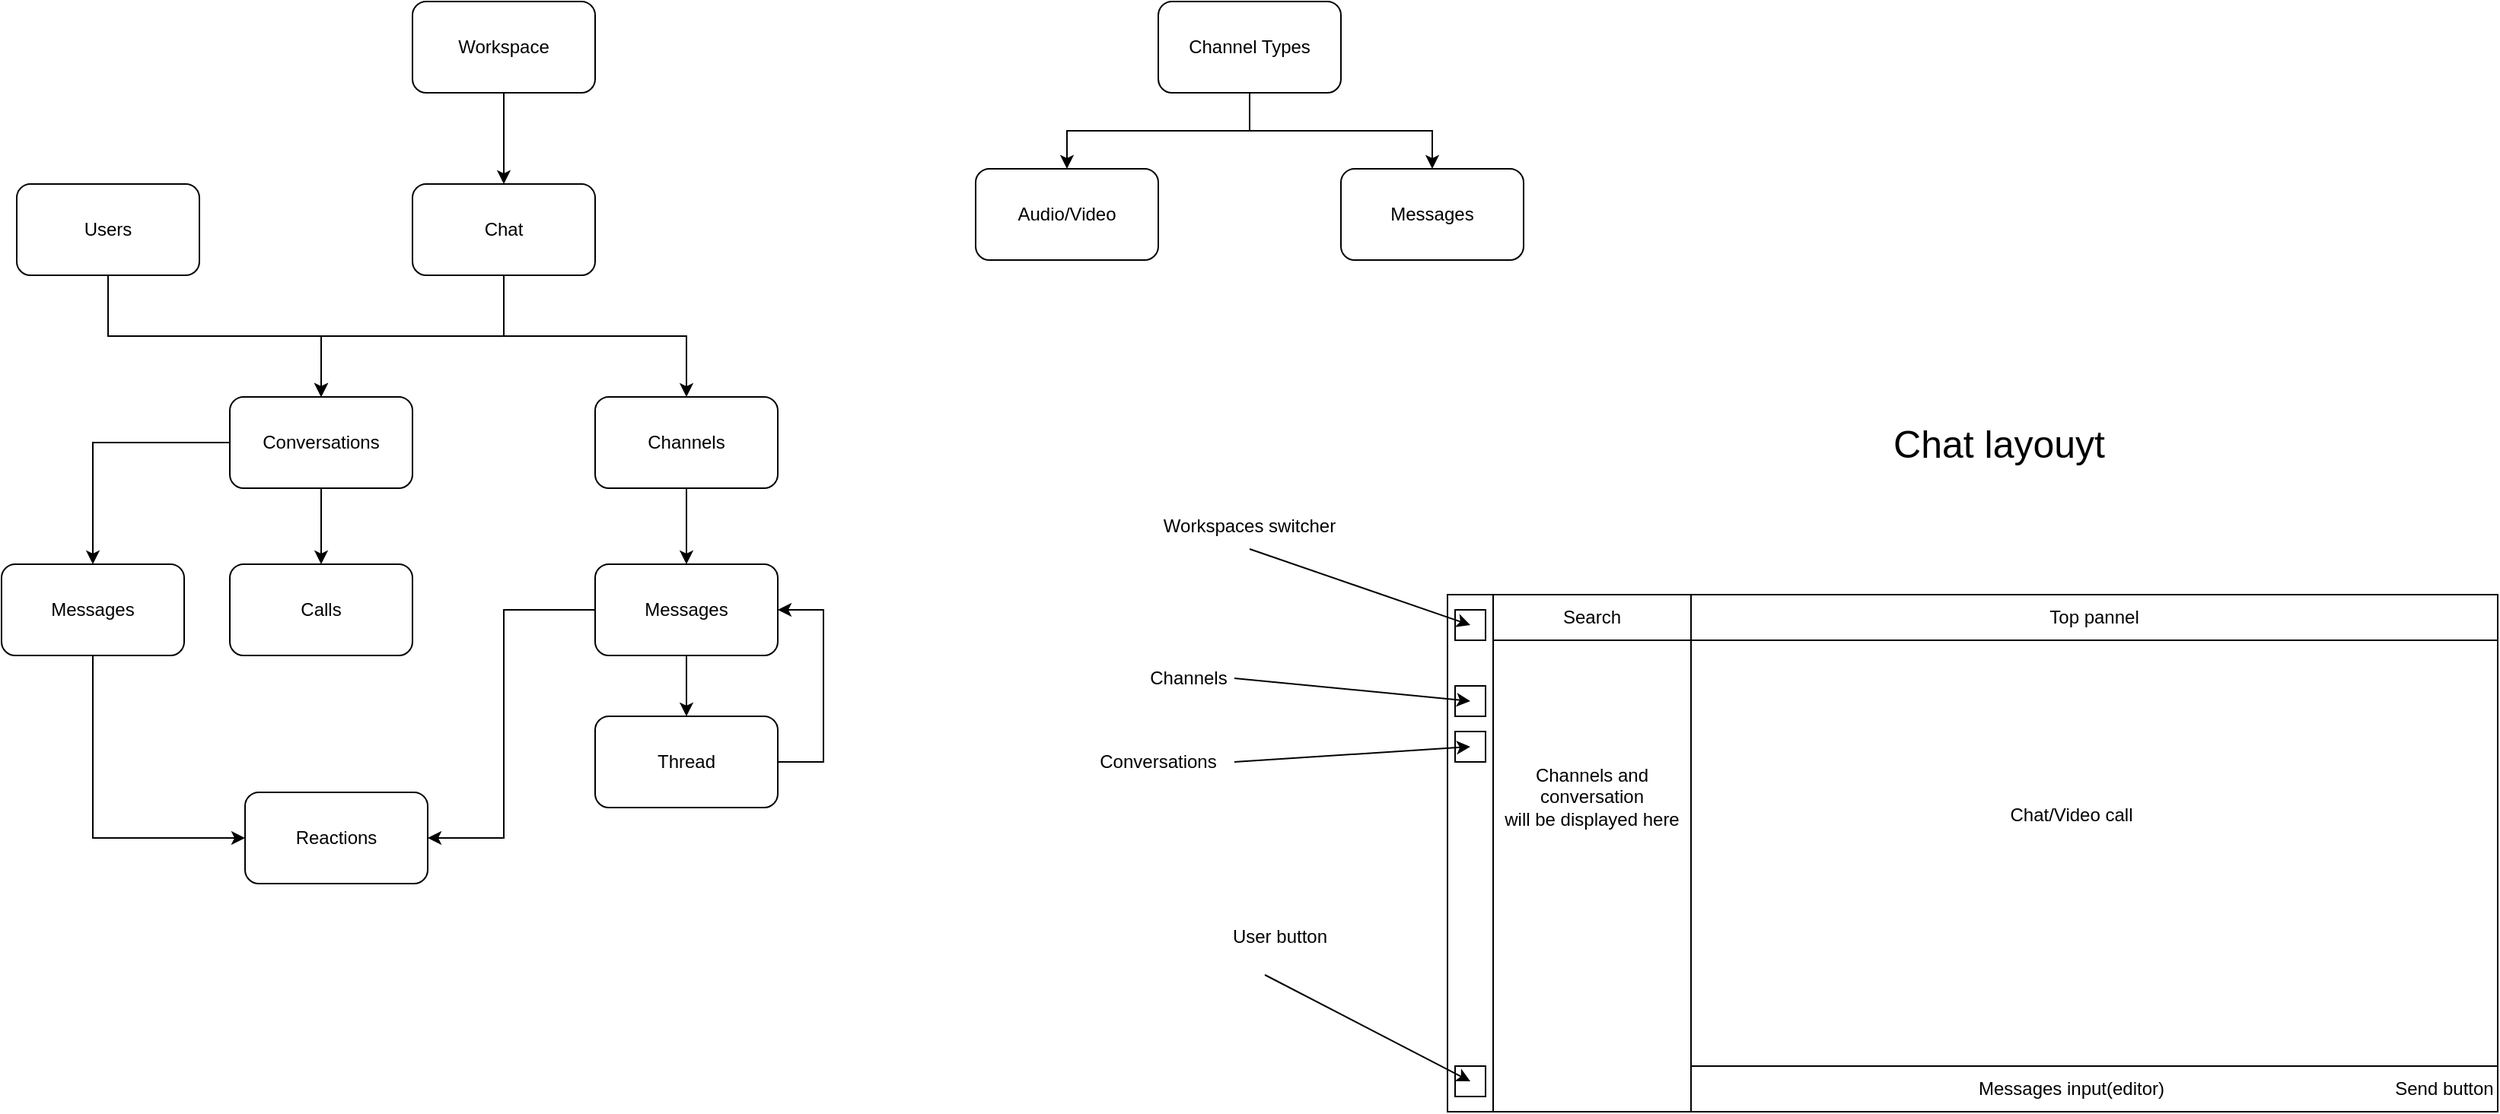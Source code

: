 <mxfile version="26.0.16">
  <diagram name="Page-1" id="hB36vhbOAZE2IXoO9PvG">
    <mxGraphModel dx="1363" dy="810" grid="1" gridSize="10" guides="1" tooltips="1" connect="1" arrows="1" fold="1" page="1" pageScale="1" pageWidth="850" pageHeight="1100" math="0" shadow="0">
      <root>
        <mxCell id="0" />
        <mxCell id="1" parent="0" />
        <mxCell id="Cai_YuQAC_qei5na9iF2-4" style="edgeStyle=orthogonalEdgeStyle;rounded=0;orthogonalLoop=1;jettySize=auto;html=1;entryX=0.5;entryY=0;entryDx=0;entryDy=0;" parent="1" source="Cai_YuQAC_qei5na9iF2-1" target="Cai_YuQAC_qei5na9iF2-3" edge="1">
          <mxGeometry relative="1" as="geometry" />
        </mxCell>
        <mxCell id="Cai_YuQAC_qei5na9iF2-1" value="Workspace" style="rounded=1;whiteSpace=wrap;html=1;" parent="1" vertex="1">
          <mxGeometry x="330" y="90" width="120" height="60" as="geometry" />
        </mxCell>
        <mxCell id="Cai_YuQAC_qei5na9iF2-6" style="edgeStyle=orthogonalEdgeStyle;rounded=0;orthogonalLoop=1;jettySize=auto;html=1;entryX=0.5;entryY=0;entryDx=0;entryDy=0;" parent="1" source="Cai_YuQAC_qei5na9iF2-3" target="Cai_YuQAC_qei5na9iF2-5" edge="1">
          <mxGeometry relative="1" as="geometry" />
        </mxCell>
        <mxCell id="Cai_YuQAC_qei5na9iF2-8" style="edgeStyle=orthogonalEdgeStyle;rounded=0;orthogonalLoop=1;jettySize=auto;html=1;entryX=0.5;entryY=0;entryDx=0;entryDy=0;" parent="1" source="Cai_YuQAC_qei5na9iF2-3" target="Cai_YuQAC_qei5na9iF2-7" edge="1">
          <mxGeometry relative="1" as="geometry" />
        </mxCell>
        <mxCell id="Cai_YuQAC_qei5na9iF2-3" value="Chat" style="rounded=1;whiteSpace=wrap;html=1;" parent="1" vertex="1">
          <mxGeometry x="330" y="210" width="120" height="60" as="geometry" />
        </mxCell>
        <mxCell id="Cai_YuQAC_qei5na9iF2-9" style="edgeStyle=orthogonalEdgeStyle;rounded=0;orthogonalLoop=1;jettySize=auto;html=1;entryX=0.5;entryY=0;entryDx=0;entryDy=0;" parent="1" source="Cai_YuQAC_qei5na9iF2-5" target="Cai_YuQAC_qei5na9iF2-10" edge="1">
          <mxGeometry relative="1" as="geometry">
            <mxPoint x="510" y="460" as="targetPoint" />
            <Array as="points">
              <mxPoint x="510" y="450" />
              <mxPoint x="510" y="450" />
            </Array>
          </mxGeometry>
        </mxCell>
        <mxCell id="Cai_YuQAC_qei5na9iF2-5" value="Channels" style="rounded=1;whiteSpace=wrap;html=1;" parent="1" vertex="1">
          <mxGeometry x="450" y="350" width="120" height="60" as="geometry" />
        </mxCell>
        <mxCell id="Cai_YuQAC_qei5na9iF2-16" style="edgeStyle=orthogonalEdgeStyle;rounded=0;orthogonalLoop=1;jettySize=auto;html=1;" parent="1" source="Cai_YuQAC_qei5na9iF2-7" target="Cai_YuQAC_qei5na9iF2-17" edge="1">
          <mxGeometry relative="1" as="geometry">
            <mxPoint x="360" y="480" as="targetPoint" />
          </mxGeometry>
        </mxCell>
        <mxCell id="Cai_YuQAC_qei5na9iF2-18" style="edgeStyle=orthogonalEdgeStyle;rounded=0;orthogonalLoop=1;jettySize=auto;html=1;" parent="1" source="Cai_YuQAC_qei5na9iF2-7" target="Cai_YuQAC_qei5na9iF2-19" edge="1">
          <mxGeometry relative="1" as="geometry">
            <mxPoint x="120" y="450" as="targetPoint" />
          </mxGeometry>
        </mxCell>
        <mxCell id="Cai_YuQAC_qei5na9iF2-7" value="Conversations" style="rounded=1;whiteSpace=wrap;html=1;" parent="1" vertex="1">
          <mxGeometry x="210" y="350" width="120" height="60" as="geometry" />
        </mxCell>
        <mxCell id="Cai_YuQAC_qei5na9iF2-11" style="edgeStyle=orthogonalEdgeStyle;rounded=0;orthogonalLoop=1;jettySize=auto;html=1;" parent="1" source="Cai_YuQAC_qei5na9iF2-10" target="Cai_YuQAC_qei5na9iF2-12" edge="1">
          <mxGeometry relative="1" as="geometry">
            <mxPoint x="510" y="570" as="targetPoint" />
          </mxGeometry>
        </mxCell>
        <mxCell id="Cai_YuQAC_qei5na9iF2-20" style="edgeStyle=orthogonalEdgeStyle;rounded=0;orthogonalLoop=1;jettySize=auto;html=1;" parent="1" source="Cai_YuQAC_qei5na9iF2-10" target="Cai_YuQAC_qei5na9iF2-21" edge="1">
          <mxGeometry relative="1" as="geometry">
            <mxPoint x="380" y="560" as="targetPoint" />
            <Array as="points">
              <mxPoint x="390" y="490" />
              <mxPoint x="390" y="640" />
            </Array>
          </mxGeometry>
        </mxCell>
        <mxCell id="Cai_YuQAC_qei5na9iF2-10" value="Messages" style="rounded=1;whiteSpace=wrap;html=1;" parent="1" vertex="1">
          <mxGeometry x="450" y="460" width="120" height="60" as="geometry" />
        </mxCell>
        <mxCell id="Cai_YuQAC_qei5na9iF2-13" style="edgeStyle=orthogonalEdgeStyle;rounded=0;orthogonalLoop=1;jettySize=auto;html=1;entryX=1;entryY=0.5;entryDx=0;entryDy=0;" parent="1" source="Cai_YuQAC_qei5na9iF2-12" target="Cai_YuQAC_qei5na9iF2-10" edge="1">
          <mxGeometry relative="1" as="geometry">
            <Array as="points">
              <mxPoint x="600" y="590" />
              <mxPoint x="600" y="490" />
            </Array>
          </mxGeometry>
        </mxCell>
        <mxCell id="Cai_YuQAC_qei5na9iF2-12" value="Thread" style="rounded=1;whiteSpace=wrap;html=1;" parent="1" vertex="1">
          <mxGeometry x="450" y="560" width="120" height="60" as="geometry" />
        </mxCell>
        <mxCell id="Cai_YuQAC_qei5na9iF2-17" value="Calls" style="rounded=1;whiteSpace=wrap;html=1;" parent="1" vertex="1">
          <mxGeometry x="210" y="460" width="120" height="60" as="geometry" />
        </mxCell>
        <mxCell id="Cai_YuQAC_qei5na9iF2-22" style="edgeStyle=orthogonalEdgeStyle;rounded=0;orthogonalLoop=1;jettySize=auto;html=1;" parent="1" source="Cai_YuQAC_qei5na9iF2-19" target="Cai_YuQAC_qei5na9iF2-21" edge="1">
          <mxGeometry relative="1" as="geometry">
            <Array as="points">
              <mxPoint x="120" y="640" />
            </Array>
          </mxGeometry>
        </mxCell>
        <mxCell id="Cai_YuQAC_qei5na9iF2-19" value="Messages" style="rounded=1;whiteSpace=wrap;html=1;" parent="1" vertex="1">
          <mxGeometry x="60" y="460" width="120" height="60" as="geometry" />
        </mxCell>
        <mxCell id="Cai_YuQAC_qei5na9iF2-21" value="Reactions" style="rounded=1;whiteSpace=wrap;html=1;" parent="1" vertex="1">
          <mxGeometry x="220" y="610" width="120" height="60" as="geometry" />
        </mxCell>
        <mxCell id="Cai_YuQAC_qei5na9iF2-27" style="edgeStyle=orthogonalEdgeStyle;rounded=0;orthogonalLoop=1;jettySize=auto;html=1;" parent="1" source="Cai_YuQAC_qei5na9iF2-26" target="Cai_YuQAC_qei5na9iF2-28" edge="1">
          <mxGeometry relative="1" as="geometry">
            <mxPoint x="880" y="210" as="targetPoint" />
          </mxGeometry>
        </mxCell>
        <mxCell id="Cai_YuQAC_qei5na9iF2-30" style="edgeStyle=orthogonalEdgeStyle;rounded=0;orthogonalLoop=1;jettySize=auto;html=1;" parent="1" source="Cai_YuQAC_qei5na9iF2-26" target="Cai_YuQAC_qei5na9iF2-29" edge="1">
          <mxGeometry relative="1" as="geometry" />
        </mxCell>
        <mxCell id="Cai_YuQAC_qei5na9iF2-26" value="Channel Types" style="rounded=1;whiteSpace=wrap;html=1;" parent="1" vertex="1">
          <mxGeometry x="820" y="90" width="120" height="60" as="geometry" />
        </mxCell>
        <mxCell id="Cai_YuQAC_qei5na9iF2-28" value="Messages" style="rounded=1;whiteSpace=wrap;html=1;" parent="1" vertex="1">
          <mxGeometry x="940" y="200" width="120" height="60" as="geometry" />
        </mxCell>
        <mxCell id="Cai_YuQAC_qei5na9iF2-29" value="Audio/Video" style="rounded=1;whiteSpace=wrap;html=1;" parent="1" vertex="1">
          <mxGeometry x="700" y="200" width="120" height="60" as="geometry" />
        </mxCell>
        <mxCell id="Cai_YuQAC_qei5na9iF2-32" style="edgeStyle=orthogonalEdgeStyle;rounded=0;orthogonalLoop=1;jettySize=auto;html=1;" parent="1" source="Cai_YuQAC_qei5na9iF2-31" target="Cai_YuQAC_qei5na9iF2-7" edge="1">
          <mxGeometry relative="1" as="geometry">
            <Array as="points">
              <mxPoint x="130" y="310" />
              <mxPoint x="270" y="310" />
            </Array>
          </mxGeometry>
        </mxCell>
        <mxCell id="Cai_YuQAC_qei5na9iF2-31" value="Users" style="rounded=1;whiteSpace=wrap;html=1;" parent="1" vertex="1">
          <mxGeometry x="70" y="210" width="120" height="60" as="geometry" />
        </mxCell>
        <mxCell id="h_T4Umbfc0i8NAYftsyg-1" value="" style="rounded=0;whiteSpace=wrap;html=1;" vertex="1" parent="1">
          <mxGeometry x="1010" y="480" width="690" height="340" as="geometry" />
        </mxCell>
        <mxCell id="h_T4Umbfc0i8NAYftsyg-2" value="" style="rounded=0;whiteSpace=wrap;html=1;" vertex="1" parent="1">
          <mxGeometry x="1010" y="480" width="30" height="340" as="geometry" />
        </mxCell>
        <mxCell id="h_T4Umbfc0i8NAYftsyg-3" value="" style="rounded=0;whiteSpace=wrap;html=1;" vertex="1" parent="1">
          <mxGeometry x="1040" y="480" width="130" height="340" as="geometry" />
        </mxCell>
        <mxCell id="h_T4Umbfc0i8NAYftsyg-4" value="Channels and conversation&lt;div&gt;will be displayed here&lt;/div&gt;" style="text;html=1;align=center;verticalAlign=middle;whiteSpace=wrap;rounded=0;" vertex="1" parent="1">
          <mxGeometry x="1040" y="585" width="130" height="55" as="geometry" />
        </mxCell>
        <mxCell id="h_T4Umbfc0i8NAYftsyg-5" value="Chat/Video call" style="text;html=1;align=center;verticalAlign=middle;whiteSpace=wrap;rounded=0;" vertex="1" parent="1">
          <mxGeometry x="1340" y="610" width="160" height="30" as="geometry" />
        </mxCell>
        <mxCell id="h_T4Umbfc0i8NAYftsyg-6" value="" style="rounded=0;whiteSpace=wrap;html=1;" vertex="1" parent="1">
          <mxGeometry x="1170" y="790" width="530" height="30" as="geometry" />
        </mxCell>
        <mxCell id="h_T4Umbfc0i8NAYftsyg-7" value="Messages input(editor)" style="text;html=1;align=center;verticalAlign=middle;whiteSpace=wrap;rounded=0;" vertex="1" parent="1">
          <mxGeometry x="1345" y="790" width="150" height="30" as="geometry" />
        </mxCell>
        <mxCell id="h_T4Umbfc0i8NAYftsyg-8" value="Send button" style="text;html=1;align=center;verticalAlign=middle;whiteSpace=wrap;rounded=0;" vertex="1" parent="1">
          <mxGeometry x="1630" y="790" width="70" height="30" as="geometry" />
        </mxCell>
        <mxCell id="h_T4Umbfc0i8NAYftsyg-9" value="" style="rounded=0;whiteSpace=wrap;html=1;" vertex="1" parent="1">
          <mxGeometry x="1015" y="490" width="20" height="20" as="geometry" />
        </mxCell>
        <mxCell id="h_T4Umbfc0i8NAYftsyg-10" value="" style="endArrow=classic;html=1;rounded=0;entryX=0;entryY=0.5;entryDx=0;entryDy=0;" edge="1" parent="1">
          <mxGeometry width="50" height="50" relative="1" as="geometry">
            <mxPoint x="880" y="450" as="sourcePoint" />
            <mxPoint x="1025" y="500" as="targetPoint" />
          </mxGeometry>
        </mxCell>
        <mxCell id="h_T4Umbfc0i8NAYftsyg-11" value="Workspaces switcher" style="text;html=1;align=center;verticalAlign=middle;whiteSpace=wrap;rounded=0;" vertex="1" parent="1">
          <mxGeometry x="810" y="420" width="140" height="30" as="geometry" />
        </mxCell>
        <mxCell id="h_T4Umbfc0i8NAYftsyg-14" value="" style="rounded=0;whiteSpace=wrap;html=1;" vertex="1" parent="1">
          <mxGeometry x="1015" y="540" width="20" height="20" as="geometry" />
        </mxCell>
        <mxCell id="h_T4Umbfc0i8NAYftsyg-15" value="" style="rounded=0;whiteSpace=wrap;html=1;" vertex="1" parent="1">
          <mxGeometry x="1015" y="570" width="20" height="20" as="geometry" />
        </mxCell>
        <mxCell id="h_T4Umbfc0i8NAYftsyg-16" value="" style="rounded=0;whiteSpace=wrap;html=1;" vertex="1" parent="1">
          <mxGeometry x="1015" y="790" width="20" height="20" as="geometry" />
        </mxCell>
        <mxCell id="h_T4Umbfc0i8NAYftsyg-17" value="" style="endArrow=classic;html=1;rounded=0;" edge="1" parent="1">
          <mxGeometry width="50" height="50" relative="1" as="geometry">
            <mxPoint x="890" y="730" as="sourcePoint" />
            <mxPoint x="1025" y="800" as="targetPoint" />
          </mxGeometry>
        </mxCell>
        <mxCell id="h_T4Umbfc0i8NAYftsyg-18" value="User button" style="text;html=1;align=center;verticalAlign=middle;whiteSpace=wrap;rounded=0;" vertex="1" parent="1">
          <mxGeometry x="820" y="690" width="160" height="30" as="geometry" />
        </mxCell>
        <mxCell id="h_T4Umbfc0i8NAYftsyg-19" value="Channels" style="text;html=1;align=center;verticalAlign=middle;whiteSpace=wrap;rounded=0;" vertex="1" parent="1">
          <mxGeometry x="810" y="520" width="60" height="30" as="geometry" />
        </mxCell>
        <mxCell id="h_T4Umbfc0i8NAYftsyg-20" value="" style="endArrow=classic;html=1;rounded=0;exitX=1;exitY=0.5;exitDx=0;exitDy=0;" edge="1" parent="1" source="h_T4Umbfc0i8NAYftsyg-19">
          <mxGeometry width="50" height="50" relative="1" as="geometry">
            <mxPoint x="975" y="600" as="sourcePoint" />
            <mxPoint x="1025" y="550" as="targetPoint" />
          </mxGeometry>
        </mxCell>
        <mxCell id="h_T4Umbfc0i8NAYftsyg-22" value="" style="endArrow=classic;html=1;rounded=0;" edge="1" parent="1">
          <mxGeometry width="50" height="50" relative="1" as="geometry">
            <mxPoint x="870" y="590" as="sourcePoint" />
            <mxPoint x="1025" y="580" as="targetPoint" />
          </mxGeometry>
        </mxCell>
        <mxCell id="h_T4Umbfc0i8NAYftsyg-25" value="Conversations" style="text;html=1;align=center;verticalAlign=middle;whiteSpace=wrap;rounded=0;" vertex="1" parent="1">
          <mxGeometry x="780" y="575" width="80" height="30" as="geometry" />
        </mxCell>
        <mxCell id="h_T4Umbfc0i8NAYftsyg-28" value="Search" style="rounded=0;whiteSpace=wrap;html=1;" vertex="1" parent="1">
          <mxGeometry x="1040" y="480" width="130" height="30" as="geometry" />
        </mxCell>
        <mxCell id="h_T4Umbfc0i8NAYftsyg-29" value="Top pannel" style="rounded=0;whiteSpace=wrap;html=1;" vertex="1" parent="1">
          <mxGeometry x="1170" y="480" width="530" height="30" as="geometry" />
        </mxCell>
        <mxCell id="h_T4Umbfc0i8NAYftsyg-30" value="&lt;font style=&quot;font-size: 25px;&quot;&gt;Chat layouyt&lt;/font&gt;" style="text;html=1;align=center;verticalAlign=middle;whiteSpace=wrap;rounded=0;" vertex="1" parent="1">
          <mxGeometry x="1260" y="365" width="225" height="30" as="geometry" />
        </mxCell>
      </root>
    </mxGraphModel>
  </diagram>
</mxfile>
